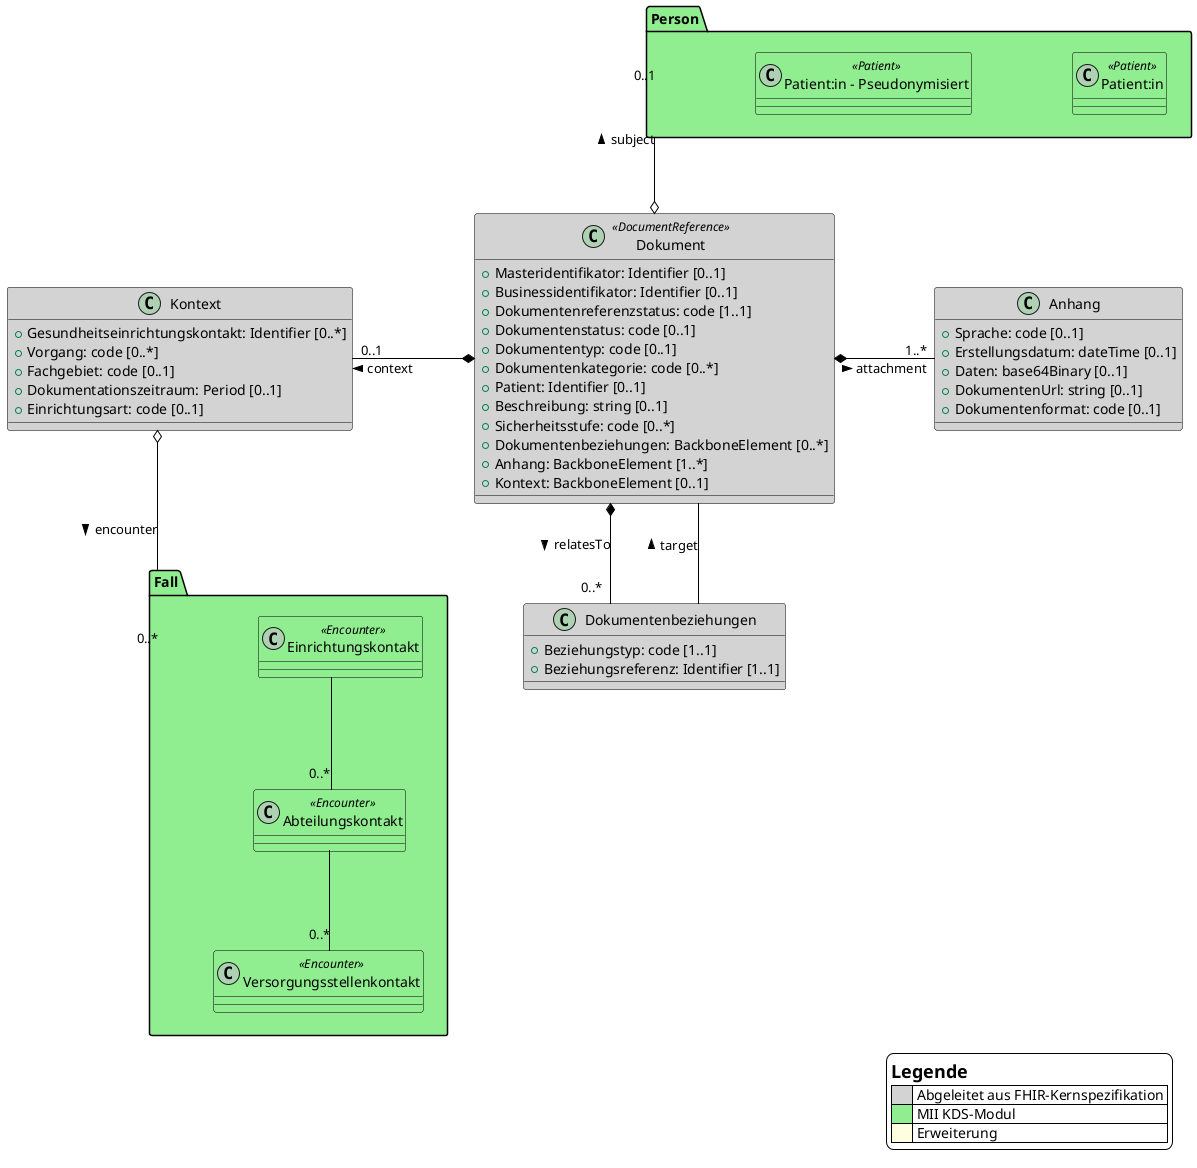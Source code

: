 @startuml "Informationsmodell Kerndatensatzmodul Dokument"

' Canvas Parameters
skinparam Linetype ortho
skinparam Nodesep 100
skinparam Ranksep 100
skinparam LegendBackgroundColor #White
skinparam ClassBackgroundColor #LightGray
skinparam ClassBorderColor #Black
skinparam ClassFontColor #Black
skinparam ArrowColor #Black
skinparam Shadowing false

legend bottom right
    = Legende
    |<#LightGray>      | Abgeleitet aus FHIR-Kernspezifikation |
    |<#LightGreen>     | MII KDS-Modul |
    |<#LightYellow>    | Erweiterung |
endlegend

' MII KDS-Modul Person
package Person #LightGreen {
    class "Patient:in" <<Patient>> #LightGreen
    class "Patient:in - Pseudonymisiert" <<Patient>> #LightGreen
}

' MII KDS-Modul Fall
package Fall #LightGreen {
  class Einrichtungskontakt <<Encounter>> #LightGreen
  class Abteilungskontakt <<Encounter>> #LightGreen
  class Versorgungsstellenkontakt <<Encounter>> #LightGreen
}

' Klassen
class Dokument <<DocumentReference>> {
'   + {field} Masteridentifikator: Identifier <back:#yellow>[0..1 / ISiK: 1..1]</back>
    + {field} Masteridentifikator: Identifier [0..1]
    + {field} Businessidentifikator: Identifier [0..1]
    + {field} Dokumentenreferenzstatus: code [1..1]
    + {field} Dokumentenstatus: code [0..1]
'   + {field} Dokumententyp: code <back:#yellow>[0..1 / ISiK: 1..1]</back>
    + {field} Dokumententyp: code [0..1]
'   + {field} Dokumentenkategorie: code <back:#yellow>[0..* / ISiK: 0..1]</back>
    + {field} Dokumentenkategorie: code [0..*]
'   + {field} Patient: Reference(Patient) <back:#yellow>[0..1 / ISiK: 1..1]</back>
    + {field} Patient: Identifier [0..1]
'   + {field} Beschreibung: string <back:#yellow>[0..1 / ISiK: 1..1]</back>
    + {field} Beschreibung: string [0..1]
'   + {field} Sicherheitsstufe: CodeableConcept <back:#yellow>[0..* / ISiK: 1..*]</back>
    + {field} Sicherheitsstufe: code [0..*]
    + {field} Dokumentenbeziehungen: BackboneElement [0..*]
'   + {field} Inhalt: BackboneElement <back:#yellow>[1..* / ISiK: 1..1]</back>
'   + {field} Inhalt: BackboneElement [1..*]
    + {field} Anhang: BackboneElement [1..*]
'   + {field} Kontext: BackboneElement <back:#yellow>[0..1 / ISiK: 1..1]</back>
    + {field} Kontext: BackboneElement [0..1]
}

class Dokumentenbeziehungen {
    + {field} Beziehungstyp: code [1..1]
    + {field} Beziehungsreferenz: Identifier [1..1]
}

class Kontext {
'   + {field} Gesundheitseinrichtungskontakt: Reference(Encounter) <back:#yellow>[0..* / ISiK: 0..1]</back>
    + {field} Gesundheitseinrichtungskontakt: Identifier [0..*]
    + {field} Vorgang: code [0..*]
'   + {field} Fachgebiet: CodeableConcept <back:#yellow>[0..1 / ISiK: 1..1]</back>
    + {field} Fachgebiet: code [0..1]
    + {field} Dokumentationszeitraum: Period [0..1]
'   + {field} Einrichtungsart: CodeableConcept <back:#yellow>[0..1 / ISiK: 1..1]</back>
    + {field} Einrichtungsart: code [0..1]
}

class Anhang {
'   + {field} Sprache: code <back:#yellow>[0..1 / ISiK: 1..1]</back>
    + {field} Sprache: code [0..1]
'   + {field} <back:#yellow>ISiK: Erstellungsdatum: dateTime [1..1]</back>
    + {field} Erstellungsdatum: dateTime [0..1]
'   + {field} <back:#yellow>ISiK: MimeTyp: code [1..1]</back>
    + {field} Daten: base64Binary [0..1]
    + {field} DokumentenUrl: string [0..1]
'   + {field} Dokumentenformat: Coding <back:#yellow>[0..1 / ISiK: 1..1]</back>
    + {field} Dokumentenformat: code [0..1]
}

' Beziehungen
Dokument *- "1..*" Anhang: attachment >
Dokument *-l- "0..1" Kontext: context >
Dokument *-- "0..*" Dokumentenbeziehungen: relatesTo >
Dokument o-u- "0..1" Person: subject >
Dokumentenbeziehungen -- Dokument: target >
Kontext o-d- "0..*" Fall: encounter >
Einrichtungskontakt -- "0..*" Abteilungskontakt
Abteilungskontakt -- "0..*" Versorgungsstellenkontakt

@enduml